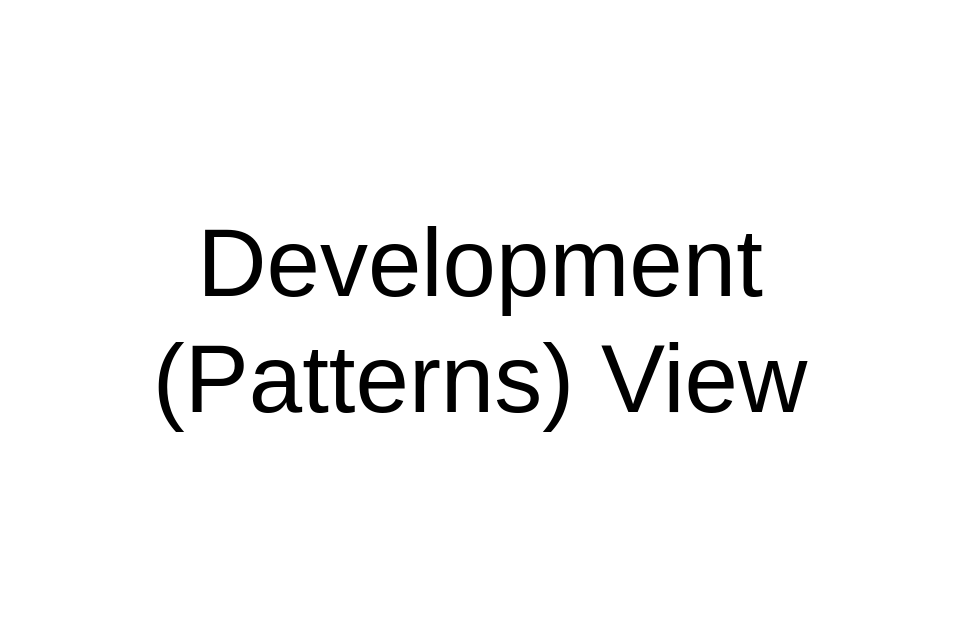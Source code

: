 <mxfile compressed="false" version="17.5.0" type="google">
  <diagram id="NKSfDkZRmOSxUxKwB7ri" name="DEVELOPMENT VIEW">
    <mxGraphModel grid="1" page="1" gridSize="10" guides="1" tooltips="1" connect="1" arrows="1" fold="1" pageScale="1" pageWidth="827" pageHeight="1169" math="0" shadow="0">
      <root>
        <mxCell id="J5CkqOMK--dU-kvgVaGy-0" />
        <mxCell id="J5CkqOMK--dU-kvgVaGy-1" value="Title" style="" parent="J5CkqOMK--dU-kvgVaGy-0" />
        <mxCell id="J5CkqOMK--dU-kvgVaGy-3" value="Development (Patterns) View" style="text;html=1;strokeColor=none;fillColor=none;align=center;verticalAlign=middle;whiteSpace=wrap;rounded=0;fontSize=48;opacity=30;" vertex="1" parent="J5CkqOMK--dU-kvgVaGy-1">
          <mxGeometry x="160" y="200" width="480" height="320" as="geometry" />
        </mxCell>
        <mxCell id="clFsyeFSdHyiJYf1houk-0" value="About" style="" parent="J5CkqOMK--dU-kvgVaGy-0" />
      </root>
    </mxGraphModel>
  </diagram>
</mxfile>
